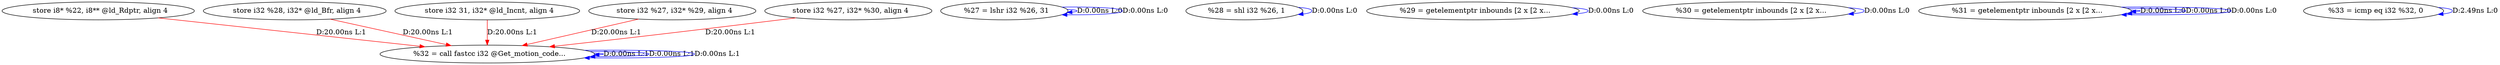 digraph {
Node0x3102e10[label="  %32 = call fastcc i32 @Get_motion_code..."];
Node0x30f8f00[label="  store i8* %22, i8** @ld_Rdptr, align 4"];
Node0x30f8f00 -> Node0x3102e10[label="D:20.00ns L:1",color=red];
Node0x31022d0[label="  %27 = lshr i32 %26, 31"];
Node0x31022d0 -> Node0x31022d0[label="D:0.00ns L:0",color=blue];
Node0x31022d0 -> Node0x31022d0[label="D:0.00ns L:0",color=blue];
Node0x31023b0[label="  %28 = shl i32 %26, 1"];
Node0x31023b0 -> Node0x31023b0[label="D:0.00ns L:0",color=blue];
Node0x3102490[label="  store i32 %28, i32* @ld_Bfr, align 4"];
Node0x3102490 -> Node0x3102e10[label="D:20.00ns L:1",color=red];
Node0x31025b0[label="  store i32 31, i32* @ld_Incnt, align 4"];
Node0x31025b0 -> Node0x3102e10[label="D:20.00ns L:1",color=red];
Node0x31026d0[label="  %29 = getelementptr inbounds [2 x [2 x..."];
Node0x31026d0 -> Node0x31026d0[label="D:0.00ns L:0",color=blue];
Node0x3102830[label="  store i32 %27, i32* %29, align 4"];
Node0x3102830 -> Node0x3102e10[label="D:20.00ns L:1",color=red];
Node0x31029c0[label="  %30 = getelementptr inbounds [2 x [2 x..."];
Node0x31029c0 -> Node0x31029c0[label="D:0.00ns L:0",color=blue];
Node0x3102b20[label="  store i32 %27, i32* %30, align 4"];
Node0x3102b20 -> Node0x3102e10[label="D:20.00ns L:1",color=red];
Node0x3102cb0[label="  %31 = getelementptr inbounds [2 x [2 x..."];
Node0x3102cb0 -> Node0x3102cb0[label="D:0.00ns L:0",color=blue];
Node0x3102cb0 -> Node0x3102cb0[label="D:0.00ns L:0",color=blue];
Node0x3102cb0 -> Node0x3102cb0[label="D:0.00ns L:0",color=blue];
Node0x3102e10 -> Node0x3102e10[label="D:0.00ns L:1",color=blue];
Node0x3102e10 -> Node0x3102e10[label="D:0.00ns L:1",color=blue];
Node0x3102e10 -> Node0x3102e10[label="D:0.00ns L:1",color=blue];
Node0x3102ef0[label="  %33 = icmp eq i32 %32, 0"];
Node0x3102ef0 -> Node0x3102ef0[label="D:2.49ns L:0",color=blue];
}
